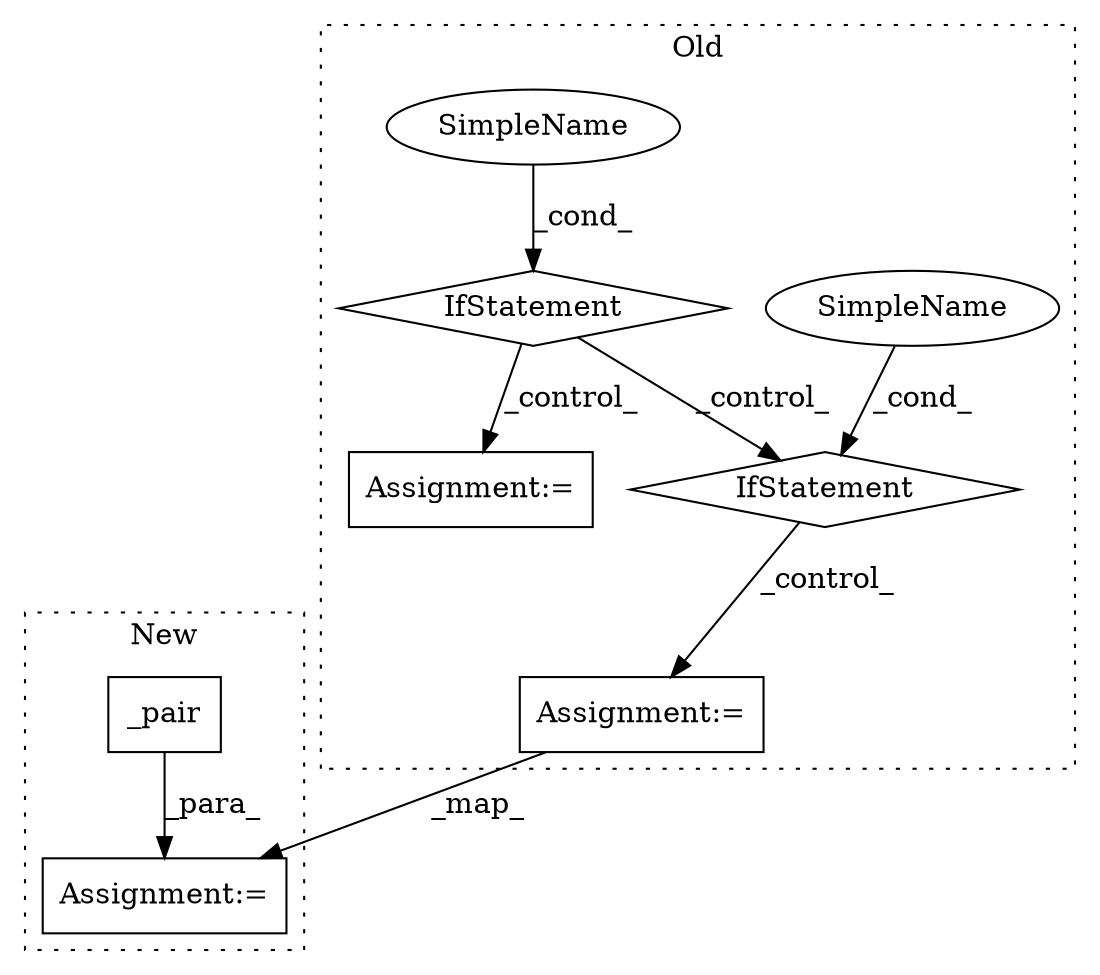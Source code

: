 digraph G {
subgraph cluster0 {
1 [label="IfStatement" a="25" s="3193,3223" l="4,2" shape="diamond"];
3 [label="SimpleName" a="42" s="" l="" shape="ellipse"];
4 [label="Assignment:=" a="7" s="3239" l="1" shape="box"];
6 [label="SimpleName" a="42" s="" l="" shape="ellipse"];
7 [label="IfStatement" a="25" s="3034,3062" l="4,2" shape="diamond"];
8 [label="Assignment:=" a="7" s="3078" l="1" shape="box"];
label = "Old";
style="dotted";
}
subgraph cluster1 {
2 [label="_pair" a="32" s="2237,2254" l="6,1" shape="box"];
5 [label="Assignment:=" a="7" s="3106" l="1" shape="box"];
label = "New";
style="dotted";
}
1 -> 4 [label="_control_"];
2 -> 5 [label="_para_"];
3 -> 1 [label="_cond_"];
4 -> 5 [label="_map_"];
6 -> 7 [label="_cond_"];
7 -> 1 [label="_control_"];
7 -> 8 [label="_control_"];
}